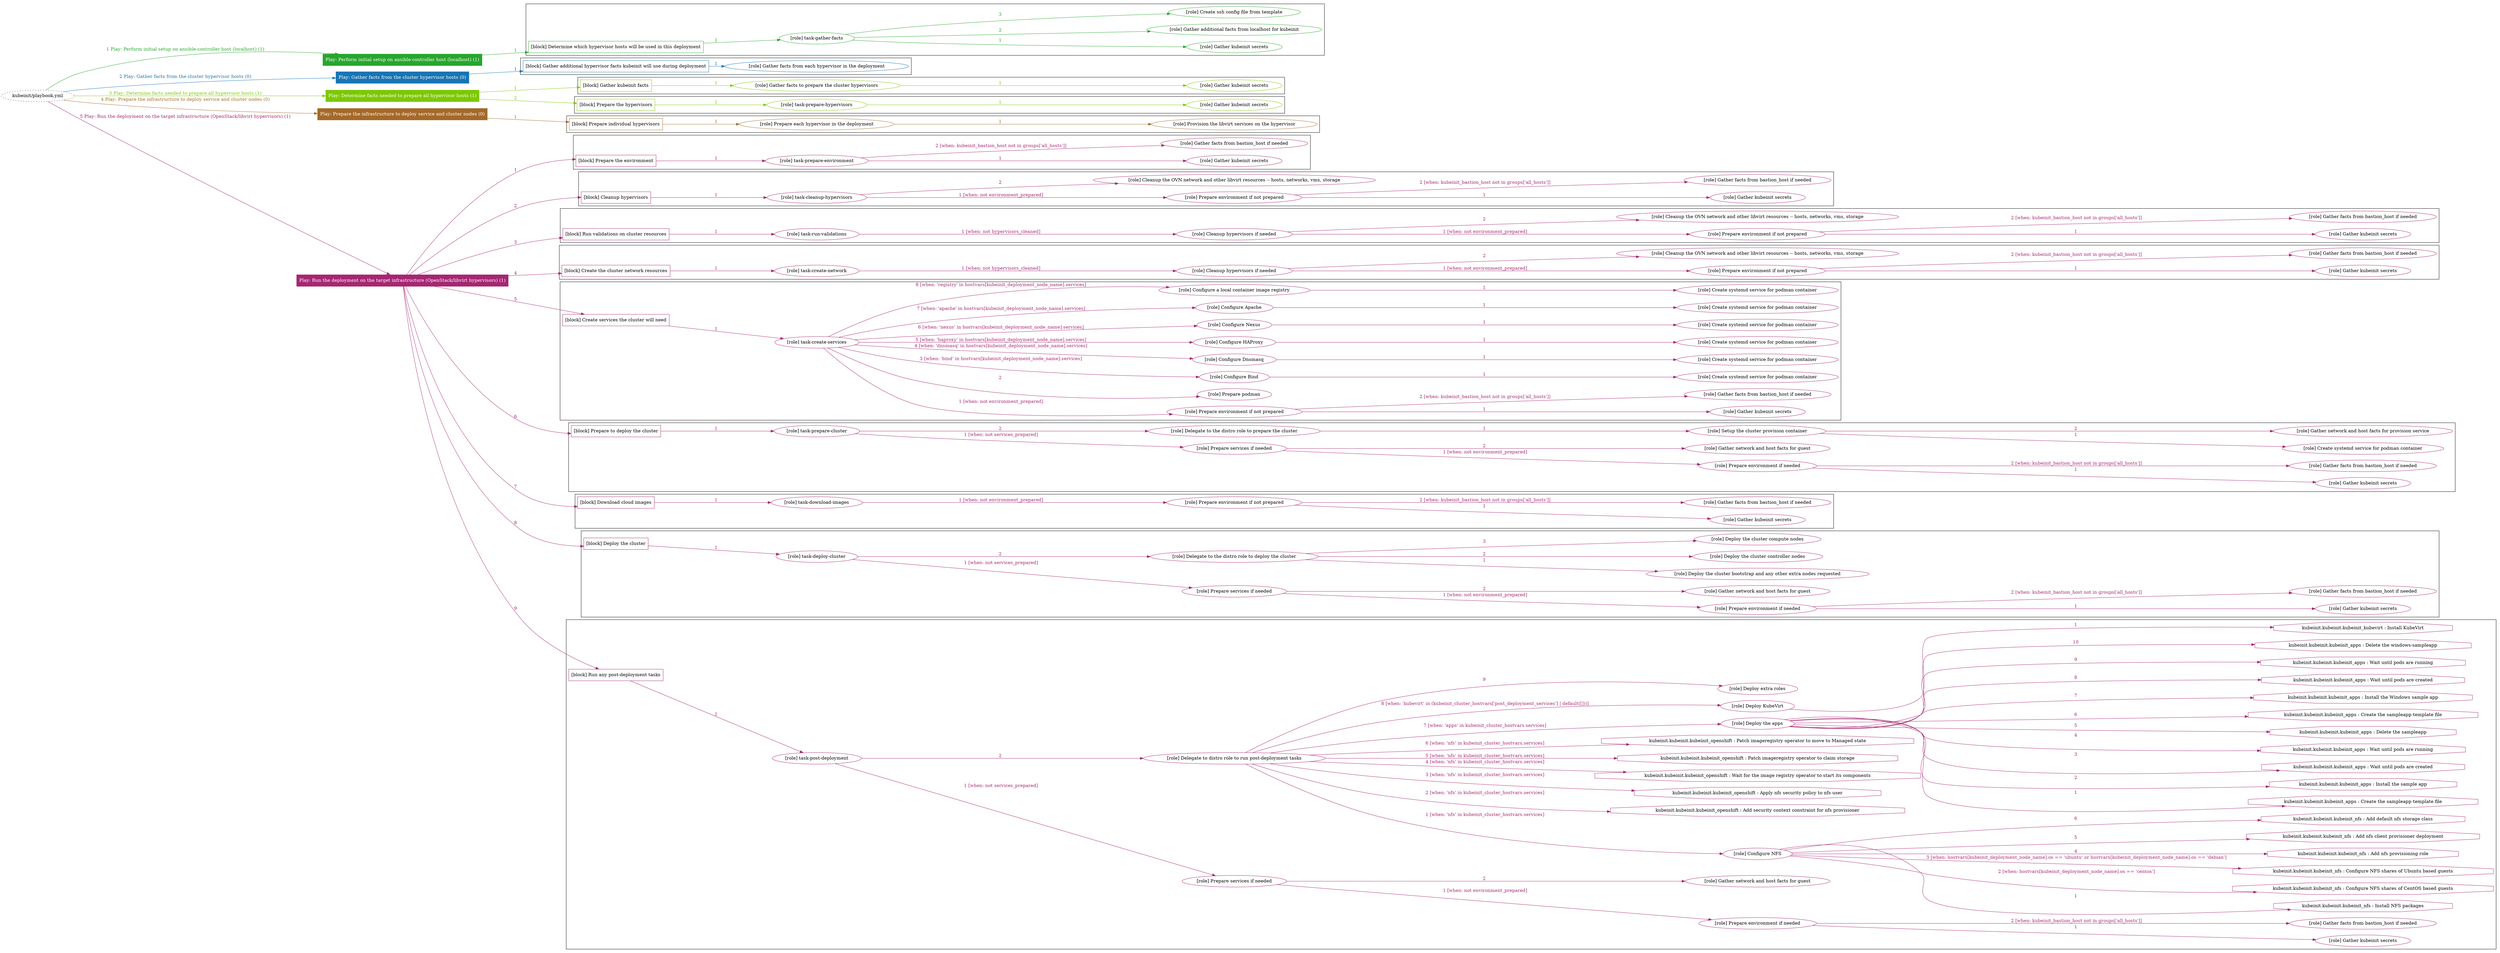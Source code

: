 digraph {
	graph [concentrate=true ordering=in rankdir=LR ratio=fill]
	edge [esep=5 sep=10]
	"kubeinit/playbook.yml" [URL="/home/runner/work/kubeinit/kubeinit/kubeinit/playbook.yml" id=playbook_1291345a style=dotted]
	"kubeinit/playbook.yml" -> play_813bf0bb [label="1 Play: Perform initial setup on ansible-controller host (localhost) (1)" color="#26a62c" fontcolor="#26a62c" id=edge_play_813bf0bb labeltooltip="1 Play: Perform initial setup on ansible-controller host (localhost) (1)" tooltip="1 Play: Perform initial setup on ansible-controller host (localhost) (1)"]
	subgraph "Play: Perform initial setup on ansible-controller host (localhost) (1)" {
		play_813bf0bb [label="Play: Perform initial setup on ansible-controller host (localhost) (1)" URL="/home/runner/work/kubeinit/kubeinit/kubeinit/playbook.yml" color="#26a62c" fontcolor="#ffffff" id=play_813bf0bb shape=box style=filled tooltip=localhost]
		play_813bf0bb -> block_eb4acd4a [label=1 color="#26a62c" fontcolor="#26a62c" id=edge_block_eb4acd4a labeltooltip=1 tooltip=1]
		subgraph cluster_block_eb4acd4a {
			block_eb4acd4a [label="[block] Determine which hypervisor hosts will be used in this deployment" URL="/home/runner/work/kubeinit/kubeinit/kubeinit/playbook.yml" color="#26a62c" id=block_eb4acd4a labeltooltip="Determine which hypervisor hosts will be used in this deployment" shape=box tooltip="Determine which hypervisor hosts will be used in this deployment"]
			block_eb4acd4a -> role_5ac463fa [label="1 " color="#26a62c" fontcolor="#26a62c" id=edge_role_5ac463fa labeltooltip="1 " tooltip="1 "]
			subgraph "task-gather-facts" {
				role_5ac463fa [label="[role] task-gather-facts" URL="/home/runner/work/kubeinit/kubeinit/kubeinit/playbook.yml" color="#26a62c" id=role_5ac463fa tooltip="task-gather-facts"]
				role_5ac463fa -> role_f1decf0e [label="1 " color="#26a62c" fontcolor="#26a62c" id=edge_role_f1decf0e labeltooltip="1 " tooltip="1 "]
				subgraph "Gather kubeinit secrets" {
					role_f1decf0e [label="[role] Gather kubeinit secrets" URL="/home/runner/.ansible/collections/ansible_collections/kubeinit/kubeinit/roles/kubeinit_prepare/tasks/build_hypervisors_group.yml" color="#26a62c" id=role_f1decf0e tooltip="Gather kubeinit secrets"]
				}
				role_5ac463fa -> role_259f3c40 [label="2 " color="#26a62c" fontcolor="#26a62c" id=edge_role_259f3c40 labeltooltip="2 " tooltip="2 "]
				subgraph "Gather additional facts from localhost for kubeinit" {
					role_259f3c40 [label="[role] Gather additional facts from localhost for kubeinit" URL="/home/runner/.ansible/collections/ansible_collections/kubeinit/kubeinit/roles/kubeinit_prepare/tasks/build_hypervisors_group.yml" color="#26a62c" id=role_259f3c40 tooltip="Gather additional facts from localhost for kubeinit"]
				}
				role_5ac463fa -> role_5860033c [label="3 " color="#26a62c" fontcolor="#26a62c" id=edge_role_5860033c labeltooltip="3 " tooltip="3 "]
				subgraph "Create ssh config file from template" {
					role_5860033c [label="[role] Create ssh config file from template" URL="/home/runner/.ansible/collections/ansible_collections/kubeinit/kubeinit/roles/kubeinit_prepare/tasks/build_hypervisors_group.yml" color="#26a62c" id=role_5860033c tooltip="Create ssh config file from template"]
				}
			}
		}
	}
	"kubeinit/playbook.yml" -> play_e49dba31 [label="2 Play: Gather facts from the cluster hypervisor hosts (0)" color="#1874b4" fontcolor="#1874b4" id=edge_play_e49dba31 labeltooltip="2 Play: Gather facts from the cluster hypervisor hosts (0)" tooltip="2 Play: Gather facts from the cluster hypervisor hosts (0)"]
	subgraph "Play: Gather facts from the cluster hypervisor hosts (0)" {
		play_e49dba31 [label="Play: Gather facts from the cluster hypervisor hosts (0)" URL="/home/runner/work/kubeinit/kubeinit/kubeinit/playbook.yml" color="#1874b4" fontcolor="#ffffff" id=play_e49dba31 shape=box style=filled tooltip="Play: Gather facts from the cluster hypervisor hosts (0)"]
		play_e49dba31 -> block_5671ecb1 [label=1 color="#1874b4" fontcolor="#1874b4" id=edge_block_5671ecb1 labeltooltip=1 tooltip=1]
		subgraph cluster_block_5671ecb1 {
			block_5671ecb1 [label="[block] Gather additional hypervisor facts kubeinit will use during deployment" URL="/home/runner/work/kubeinit/kubeinit/kubeinit/playbook.yml" color="#1874b4" id=block_5671ecb1 labeltooltip="Gather additional hypervisor facts kubeinit will use during deployment" shape=box tooltip="Gather additional hypervisor facts kubeinit will use during deployment"]
			block_5671ecb1 -> role_093ad84d [label="1 " color="#1874b4" fontcolor="#1874b4" id=edge_role_093ad84d labeltooltip="1 " tooltip="1 "]
			subgraph "Gather facts from each hypervisor in the deployment" {
				role_093ad84d [label="[role] Gather facts from each hypervisor in the deployment" URL="/home/runner/work/kubeinit/kubeinit/kubeinit/playbook.yml" color="#1874b4" id=role_093ad84d tooltip="Gather facts from each hypervisor in the deployment"]
			}
		}
	}
	"kubeinit/playbook.yml" -> play_f0abe3c3 [label="3 Play: Determine facts needed to prepare all hypervisor hosts (1)" color="#7cc804" fontcolor="#7cc804" id=edge_play_f0abe3c3 labeltooltip="3 Play: Determine facts needed to prepare all hypervisor hosts (1)" tooltip="3 Play: Determine facts needed to prepare all hypervisor hosts (1)"]
	subgraph "Play: Determine facts needed to prepare all hypervisor hosts (1)" {
		play_f0abe3c3 [label="Play: Determine facts needed to prepare all hypervisor hosts (1)" URL="/home/runner/work/kubeinit/kubeinit/kubeinit/playbook.yml" color="#7cc804" fontcolor="#ffffff" id=play_f0abe3c3 shape=box style=filled tooltip=localhost]
		play_f0abe3c3 -> block_8aede2c2 [label=1 color="#7cc804" fontcolor="#7cc804" id=edge_block_8aede2c2 labeltooltip=1 tooltip=1]
		subgraph cluster_block_8aede2c2 {
			block_8aede2c2 [label="[block] Gather kubeinit facts" URL="/home/runner/work/kubeinit/kubeinit/kubeinit/playbook.yml" color="#7cc804" id=block_8aede2c2 labeltooltip="Gather kubeinit facts" shape=box tooltip="Gather kubeinit facts"]
			block_8aede2c2 -> role_f5b664e6 [label="1 " color="#7cc804" fontcolor="#7cc804" id=edge_role_f5b664e6 labeltooltip="1 " tooltip="1 "]
			subgraph "Gather facts to prepare the cluster hypervisors" {
				role_f5b664e6 [label="[role] Gather facts to prepare the cluster hypervisors" URL="/home/runner/work/kubeinit/kubeinit/kubeinit/playbook.yml" color="#7cc804" id=role_f5b664e6 tooltip="Gather facts to prepare the cluster hypervisors"]
				role_f5b664e6 -> role_b514eabe [label="1 " color="#7cc804" fontcolor="#7cc804" id=edge_role_b514eabe labeltooltip="1 " tooltip="1 "]
				subgraph "Gather kubeinit secrets" {
					role_b514eabe [label="[role] Gather kubeinit secrets" URL="/home/runner/.ansible/collections/ansible_collections/kubeinit/kubeinit/roles/kubeinit_prepare/tasks/gather_kubeinit_facts.yml" color="#7cc804" id=role_b514eabe tooltip="Gather kubeinit secrets"]
				}
			}
		}
		play_f0abe3c3 -> block_b1f2e225 [label=2 color="#7cc804" fontcolor="#7cc804" id=edge_block_b1f2e225 labeltooltip=2 tooltip=2]
		subgraph cluster_block_b1f2e225 {
			block_b1f2e225 [label="[block] Prepare the hypervisors" URL="/home/runner/work/kubeinit/kubeinit/kubeinit/playbook.yml" color="#7cc804" id=block_b1f2e225 labeltooltip="Prepare the hypervisors" shape=box tooltip="Prepare the hypervisors"]
			block_b1f2e225 -> role_d3516f4f [label="1 " color="#7cc804" fontcolor="#7cc804" id=edge_role_d3516f4f labeltooltip="1 " tooltip="1 "]
			subgraph "task-prepare-hypervisors" {
				role_d3516f4f [label="[role] task-prepare-hypervisors" URL="/home/runner/work/kubeinit/kubeinit/kubeinit/playbook.yml" color="#7cc804" id=role_d3516f4f tooltip="task-prepare-hypervisors"]
				role_d3516f4f -> role_87cd3900 [label="1 " color="#7cc804" fontcolor="#7cc804" id=edge_role_87cd3900 labeltooltip="1 " tooltip="1 "]
				subgraph "Gather kubeinit secrets" {
					role_87cd3900 [label="[role] Gather kubeinit secrets" URL="/home/runner/.ansible/collections/ansible_collections/kubeinit/kubeinit/roles/kubeinit_prepare/tasks/gather_kubeinit_facts.yml" color="#7cc804" id=role_87cd3900 tooltip="Gather kubeinit secrets"]
				}
			}
		}
	}
	"kubeinit/playbook.yml" -> play_b658631a [label="4 Play: Prepare the infrastructure to deploy service and cluster nodes (0)" color="#a46928" fontcolor="#a46928" id=edge_play_b658631a labeltooltip="4 Play: Prepare the infrastructure to deploy service and cluster nodes (0)" tooltip="4 Play: Prepare the infrastructure to deploy service and cluster nodes (0)"]
	subgraph "Play: Prepare the infrastructure to deploy service and cluster nodes (0)" {
		play_b658631a [label="Play: Prepare the infrastructure to deploy service and cluster nodes (0)" URL="/home/runner/work/kubeinit/kubeinit/kubeinit/playbook.yml" color="#a46928" fontcolor="#ffffff" id=play_b658631a shape=box style=filled tooltip="Play: Prepare the infrastructure to deploy service and cluster nodes (0)"]
		play_b658631a -> block_906a6c39 [label=1 color="#a46928" fontcolor="#a46928" id=edge_block_906a6c39 labeltooltip=1 tooltip=1]
		subgraph cluster_block_906a6c39 {
			block_906a6c39 [label="[block] Prepare individual hypervisors" URL="/home/runner/work/kubeinit/kubeinit/kubeinit/playbook.yml" color="#a46928" id=block_906a6c39 labeltooltip="Prepare individual hypervisors" shape=box tooltip="Prepare individual hypervisors"]
			block_906a6c39 -> role_cdaf3210 [label="1 " color="#a46928" fontcolor="#a46928" id=edge_role_cdaf3210 labeltooltip="1 " tooltip="1 "]
			subgraph "Prepare each hypervisor in the deployment" {
				role_cdaf3210 [label="[role] Prepare each hypervisor in the deployment" URL="/home/runner/work/kubeinit/kubeinit/kubeinit/playbook.yml" color="#a46928" id=role_cdaf3210 tooltip="Prepare each hypervisor in the deployment"]
				role_cdaf3210 -> role_d5a9f5ac [label="1 " color="#a46928" fontcolor="#a46928" id=edge_role_d5a9f5ac labeltooltip="1 " tooltip="1 "]
				subgraph "Provision the libvirt services on the hypervisor" {
					role_d5a9f5ac [label="[role] Provision the libvirt services on the hypervisor" URL="/home/runner/.ansible/collections/ansible_collections/kubeinit/kubeinit/roles/kubeinit_prepare/tasks/prepare_hypervisor.yml" color="#a46928" id=role_d5a9f5ac tooltip="Provision the libvirt services on the hypervisor"]
				}
			}
		}
	}
	"kubeinit/playbook.yml" -> play_84869c79 [label="5 Play: Run the deployment on the target infrastructure (OpenStack/libvirt hypervisors) (1)" color="#a62673" fontcolor="#a62673" id=edge_play_84869c79 labeltooltip="5 Play: Run the deployment on the target infrastructure (OpenStack/libvirt hypervisors) (1)" tooltip="5 Play: Run the deployment on the target infrastructure (OpenStack/libvirt hypervisors) (1)"]
	subgraph "Play: Run the deployment on the target infrastructure (OpenStack/libvirt hypervisors) (1)" {
		play_84869c79 [label="Play: Run the deployment on the target infrastructure (OpenStack/libvirt hypervisors) (1)" URL="/home/runner/work/kubeinit/kubeinit/kubeinit/playbook.yml" color="#a62673" fontcolor="#ffffff" id=play_84869c79 shape=box style=filled tooltip=localhost]
		play_84869c79 -> block_82fe1d75 [label=1 color="#a62673" fontcolor="#a62673" id=edge_block_82fe1d75 labeltooltip=1 tooltip=1]
		subgraph cluster_block_82fe1d75 {
			block_82fe1d75 [label="[block] Prepare the environment" URL="/home/runner/work/kubeinit/kubeinit/kubeinit/playbook.yml" color="#a62673" id=block_82fe1d75 labeltooltip="Prepare the environment" shape=box tooltip="Prepare the environment"]
			block_82fe1d75 -> role_46cba414 [label="1 " color="#a62673" fontcolor="#a62673" id=edge_role_46cba414 labeltooltip="1 " tooltip="1 "]
			subgraph "task-prepare-environment" {
				role_46cba414 [label="[role] task-prepare-environment" URL="/home/runner/work/kubeinit/kubeinit/kubeinit/playbook.yml" color="#a62673" id=role_46cba414 tooltip="task-prepare-environment"]
				role_46cba414 -> role_efdac33f [label="1 " color="#a62673" fontcolor="#a62673" id=edge_role_efdac33f labeltooltip="1 " tooltip="1 "]
				subgraph "Gather kubeinit secrets" {
					role_efdac33f [label="[role] Gather kubeinit secrets" URL="/home/runner/.ansible/collections/ansible_collections/kubeinit/kubeinit/roles/kubeinit_prepare/tasks/gather_kubeinit_facts.yml" color="#a62673" id=role_efdac33f tooltip="Gather kubeinit secrets"]
				}
				role_46cba414 -> role_616defd7 [label="2 [when: kubeinit_bastion_host not in groups['all_hosts']]" color="#a62673" fontcolor="#a62673" id=edge_role_616defd7 labeltooltip="2 [when: kubeinit_bastion_host not in groups['all_hosts']]" tooltip="2 [when: kubeinit_bastion_host not in groups['all_hosts']]"]
				subgraph "Gather facts from bastion_host if needed" {
					role_616defd7 [label="[role] Gather facts from bastion_host if needed" URL="/home/runner/.ansible/collections/ansible_collections/kubeinit/kubeinit/roles/kubeinit_prepare/tasks/main.yml" color="#a62673" id=role_616defd7 tooltip="Gather facts from bastion_host if needed"]
				}
			}
		}
		play_84869c79 -> block_95721f29 [label=2 color="#a62673" fontcolor="#a62673" id=edge_block_95721f29 labeltooltip=2 tooltip=2]
		subgraph cluster_block_95721f29 {
			block_95721f29 [label="[block] Cleanup hypervisors" URL="/home/runner/work/kubeinit/kubeinit/kubeinit/playbook.yml" color="#a62673" id=block_95721f29 labeltooltip="Cleanup hypervisors" shape=box tooltip="Cleanup hypervisors"]
			block_95721f29 -> role_eabe25a9 [label="1 " color="#a62673" fontcolor="#a62673" id=edge_role_eabe25a9 labeltooltip="1 " tooltip="1 "]
			subgraph "task-cleanup-hypervisors" {
				role_eabe25a9 [label="[role] task-cleanup-hypervisors" URL="/home/runner/work/kubeinit/kubeinit/kubeinit/playbook.yml" color="#a62673" id=role_eabe25a9 tooltip="task-cleanup-hypervisors"]
				role_eabe25a9 -> role_fd3290bb [label="1 [when: not environment_prepared]" color="#a62673" fontcolor="#a62673" id=edge_role_fd3290bb labeltooltip="1 [when: not environment_prepared]" tooltip="1 [when: not environment_prepared]"]
				subgraph "Prepare environment if not prepared" {
					role_fd3290bb [label="[role] Prepare environment if not prepared" URL="/home/runner/.ansible/collections/ansible_collections/kubeinit/kubeinit/roles/kubeinit_libvirt/tasks/cleanup_hypervisors.yml" color="#a62673" id=role_fd3290bb tooltip="Prepare environment if not prepared"]
					role_fd3290bb -> role_917dba84 [label="1 " color="#a62673" fontcolor="#a62673" id=edge_role_917dba84 labeltooltip="1 " tooltip="1 "]
					subgraph "Gather kubeinit secrets" {
						role_917dba84 [label="[role] Gather kubeinit secrets" URL="/home/runner/.ansible/collections/ansible_collections/kubeinit/kubeinit/roles/kubeinit_prepare/tasks/gather_kubeinit_facts.yml" color="#a62673" id=role_917dba84 tooltip="Gather kubeinit secrets"]
					}
					role_fd3290bb -> role_c3d4207e [label="2 [when: kubeinit_bastion_host not in groups['all_hosts']]" color="#a62673" fontcolor="#a62673" id=edge_role_c3d4207e labeltooltip="2 [when: kubeinit_bastion_host not in groups['all_hosts']]" tooltip="2 [when: kubeinit_bastion_host not in groups['all_hosts']]"]
					subgraph "Gather facts from bastion_host if needed" {
						role_c3d4207e [label="[role] Gather facts from bastion_host if needed" URL="/home/runner/.ansible/collections/ansible_collections/kubeinit/kubeinit/roles/kubeinit_prepare/tasks/main.yml" color="#a62673" id=role_c3d4207e tooltip="Gather facts from bastion_host if needed"]
					}
				}
				role_eabe25a9 -> role_1f31e793 [label="2 " color="#a62673" fontcolor="#a62673" id=edge_role_1f31e793 labeltooltip="2 " tooltip="2 "]
				subgraph "Cleanup the OVN network and other libvirt resources -- hosts, networks, vms, storage" {
					role_1f31e793 [label="[role] Cleanup the OVN network and other libvirt resources -- hosts, networks, vms, storage" URL="/home/runner/.ansible/collections/ansible_collections/kubeinit/kubeinit/roles/kubeinit_libvirt/tasks/cleanup_hypervisors.yml" color="#a62673" id=role_1f31e793 tooltip="Cleanup the OVN network and other libvirt resources -- hosts, networks, vms, storage"]
				}
			}
		}
		play_84869c79 -> block_e3c61bb6 [label=3 color="#a62673" fontcolor="#a62673" id=edge_block_e3c61bb6 labeltooltip=3 tooltip=3]
		subgraph cluster_block_e3c61bb6 {
			block_e3c61bb6 [label="[block] Run validations on cluster resources" URL="/home/runner/work/kubeinit/kubeinit/kubeinit/playbook.yml" color="#a62673" id=block_e3c61bb6 labeltooltip="Run validations on cluster resources" shape=box tooltip="Run validations on cluster resources"]
			block_e3c61bb6 -> role_20ca92fd [label="1 " color="#a62673" fontcolor="#a62673" id=edge_role_20ca92fd labeltooltip="1 " tooltip="1 "]
			subgraph "task-run-validations" {
				role_20ca92fd [label="[role] task-run-validations" URL="/home/runner/work/kubeinit/kubeinit/kubeinit/playbook.yml" color="#a62673" id=role_20ca92fd tooltip="task-run-validations"]
				role_20ca92fd -> role_0cf829ca [label="1 [when: not hypervisors_cleaned]" color="#a62673" fontcolor="#a62673" id=edge_role_0cf829ca labeltooltip="1 [when: not hypervisors_cleaned]" tooltip="1 [when: not hypervisors_cleaned]"]
				subgraph "Cleanup hypervisors if needed" {
					role_0cf829ca [label="[role] Cleanup hypervisors if needed" URL="/home/runner/.ansible/collections/ansible_collections/kubeinit/kubeinit/roles/kubeinit_validations/tasks/main.yml" color="#a62673" id=role_0cf829ca tooltip="Cleanup hypervisors if needed"]
					role_0cf829ca -> role_24646f30 [label="1 [when: not environment_prepared]" color="#a62673" fontcolor="#a62673" id=edge_role_24646f30 labeltooltip="1 [when: not environment_prepared]" tooltip="1 [when: not environment_prepared]"]
					subgraph "Prepare environment if not prepared" {
						role_24646f30 [label="[role] Prepare environment if not prepared" URL="/home/runner/.ansible/collections/ansible_collections/kubeinit/kubeinit/roles/kubeinit_libvirt/tasks/cleanup_hypervisors.yml" color="#a62673" id=role_24646f30 tooltip="Prepare environment if not prepared"]
						role_24646f30 -> role_cbb64e39 [label="1 " color="#a62673" fontcolor="#a62673" id=edge_role_cbb64e39 labeltooltip="1 " tooltip="1 "]
						subgraph "Gather kubeinit secrets" {
							role_cbb64e39 [label="[role] Gather kubeinit secrets" URL="/home/runner/.ansible/collections/ansible_collections/kubeinit/kubeinit/roles/kubeinit_prepare/tasks/gather_kubeinit_facts.yml" color="#a62673" id=role_cbb64e39 tooltip="Gather kubeinit secrets"]
						}
						role_24646f30 -> role_ee513b46 [label="2 [when: kubeinit_bastion_host not in groups['all_hosts']]" color="#a62673" fontcolor="#a62673" id=edge_role_ee513b46 labeltooltip="2 [when: kubeinit_bastion_host not in groups['all_hosts']]" tooltip="2 [when: kubeinit_bastion_host not in groups['all_hosts']]"]
						subgraph "Gather facts from bastion_host if needed" {
							role_ee513b46 [label="[role] Gather facts from bastion_host if needed" URL="/home/runner/.ansible/collections/ansible_collections/kubeinit/kubeinit/roles/kubeinit_prepare/tasks/main.yml" color="#a62673" id=role_ee513b46 tooltip="Gather facts from bastion_host if needed"]
						}
					}
					role_0cf829ca -> role_0d60b9e2 [label="2 " color="#a62673" fontcolor="#a62673" id=edge_role_0d60b9e2 labeltooltip="2 " tooltip="2 "]
					subgraph "Cleanup the OVN network and other libvirt resources -- hosts, networks, vms, storage" {
						role_0d60b9e2 [label="[role] Cleanup the OVN network and other libvirt resources -- hosts, networks, vms, storage" URL="/home/runner/.ansible/collections/ansible_collections/kubeinit/kubeinit/roles/kubeinit_libvirt/tasks/cleanup_hypervisors.yml" color="#a62673" id=role_0d60b9e2 tooltip="Cleanup the OVN network and other libvirt resources -- hosts, networks, vms, storage"]
					}
				}
			}
		}
		play_84869c79 -> block_79ffef88 [label=4 color="#a62673" fontcolor="#a62673" id=edge_block_79ffef88 labeltooltip=4 tooltip=4]
		subgraph cluster_block_79ffef88 {
			block_79ffef88 [label="[block] Create the cluster network resources" URL="/home/runner/work/kubeinit/kubeinit/kubeinit/playbook.yml" color="#a62673" id=block_79ffef88 labeltooltip="Create the cluster network resources" shape=box tooltip="Create the cluster network resources"]
			block_79ffef88 -> role_680b329c [label="1 " color="#a62673" fontcolor="#a62673" id=edge_role_680b329c labeltooltip="1 " tooltip="1 "]
			subgraph "task-create-network" {
				role_680b329c [label="[role] task-create-network" URL="/home/runner/work/kubeinit/kubeinit/kubeinit/playbook.yml" color="#a62673" id=role_680b329c tooltip="task-create-network"]
				role_680b329c -> role_5ff5b8b1 [label="1 [when: not hypervisors_cleaned]" color="#a62673" fontcolor="#a62673" id=edge_role_5ff5b8b1 labeltooltip="1 [when: not hypervisors_cleaned]" tooltip="1 [when: not hypervisors_cleaned]"]
				subgraph "Cleanup hypervisors if needed" {
					role_5ff5b8b1 [label="[role] Cleanup hypervisors if needed" URL="/home/runner/.ansible/collections/ansible_collections/kubeinit/kubeinit/roles/kubeinit_libvirt/tasks/create_network.yml" color="#a62673" id=role_5ff5b8b1 tooltip="Cleanup hypervisors if needed"]
					role_5ff5b8b1 -> role_788eaf1b [label="1 [when: not environment_prepared]" color="#a62673" fontcolor="#a62673" id=edge_role_788eaf1b labeltooltip="1 [when: not environment_prepared]" tooltip="1 [when: not environment_prepared]"]
					subgraph "Prepare environment if not prepared" {
						role_788eaf1b [label="[role] Prepare environment if not prepared" URL="/home/runner/.ansible/collections/ansible_collections/kubeinit/kubeinit/roles/kubeinit_libvirt/tasks/cleanup_hypervisors.yml" color="#a62673" id=role_788eaf1b tooltip="Prepare environment if not prepared"]
						role_788eaf1b -> role_b97832bb [label="1 " color="#a62673" fontcolor="#a62673" id=edge_role_b97832bb labeltooltip="1 " tooltip="1 "]
						subgraph "Gather kubeinit secrets" {
							role_b97832bb [label="[role] Gather kubeinit secrets" URL="/home/runner/.ansible/collections/ansible_collections/kubeinit/kubeinit/roles/kubeinit_prepare/tasks/gather_kubeinit_facts.yml" color="#a62673" id=role_b97832bb tooltip="Gather kubeinit secrets"]
						}
						role_788eaf1b -> role_c6ecf7a4 [label="2 [when: kubeinit_bastion_host not in groups['all_hosts']]" color="#a62673" fontcolor="#a62673" id=edge_role_c6ecf7a4 labeltooltip="2 [when: kubeinit_bastion_host not in groups['all_hosts']]" tooltip="2 [when: kubeinit_bastion_host not in groups['all_hosts']]"]
						subgraph "Gather facts from bastion_host if needed" {
							role_c6ecf7a4 [label="[role] Gather facts from bastion_host if needed" URL="/home/runner/.ansible/collections/ansible_collections/kubeinit/kubeinit/roles/kubeinit_prepare/tasks/main.yml" color="#a62673" id=role_c6ecf7a4 tooltip="Gather facts from bastion_host if needed"]
						}
					}
					role_5ff5b8b1 -> role_7a3fdf3a [label="2 " color="#a62673" fontcolor="#a62673" id=edge_role_7a3fdf3a labeltooltip="2 " tooltip="2 "]
					subgraph "Cleanup the OVN network and other libvirt resources -- hosts, networks, vms, storage" {
						role_7a3fdf3a [label="[role] Cleanup the OVN network and other libvirt resources -- hosts, networks, vms, storage" URL="/home/runner/.ansible/collections/ansible_collections/kubeinit/kubeinit/roles/kubeinit_libvirt/tasks/cleanup_hypervisors.yml" color="#a62673" id=role_7a3fdf3a tooltip="Cleanup the OVN network and other libvirt resources -- hosts, networks, vms, storage"]
					}
				}
			}
		}
		play_84869c79 -> block_d5bcb558 [label=5 color="#a62673" fontcolor="#a62673" id=edge_block_d5bcb558 labeltooltip=5 tooltip=5]
		subgraph cluster_block_d5bcb558 {
			block_d5bcb558 [label="[block] Create services the cluster will need" URL="/home/runner/work/kubeinit/kubeinit/kubeinit/playbook.yml" color="#a62673" id=block_d5bcb558 labeltooltip="Create services the cluster will need" shape=box tooltip="Create services the cluster will need"]
			block_d5bcb558 -> role_f3302057 [label="1 " color="#a62673" fontcolor="#a62673" id=edge_role_f3302057 labeltooltip="1 " tooltip="1 "]
			subgraph "task-create-services" {
				role_f3302057 [label="[role] task-create-services" URL="/home/runner/work/kubeinit/kubeinit/kubeinit/playbook.yml" color="#a62673" id=role_f3302057 tooltip="task-create-services"]
				role_f3302057 -> role_a4c5407e [label="1 [when: not environment_prepared]" color="#a62673" fontcolor="#a62673" id=edge_role_a4c5407e labeltooltip="1 [when: not environment_prepared]" tooltip="1 [when: not environment_prepared]"]
				subgraph "Prepare environment if not prepared" {
					role_a4c5407e [label="[role] Prepare environment if not prepared" URL="/home/runner/.ansible/collections/ansible_collections/kubeinit/kubeinit/roles/kubeinit_services/tasks/main.yml" color="#a62673" id=role_a4c5407e tooltip="Prepare environment if not prepared"]
					role_a4c5407e -> role_134ef9ee [label="1 " color="#a62673" fontcolor="#a62673" id=edge_role_134ef9ee labeltooltip="1 " tooltip="1 "]
					subgraph "Gather kubeinit secrets" {
						role_134ef9ee [label="[role] Gather kubeinit secrets" URL="/home/runner/.ansible/collections/ansible_collections/kubeinit/kubeinit/roles/kubeinit_prepare/tasks/gather_kubeinit_facts.yml" color="#a62673" id=role_134ef9ee tooltip="Gather kubeinit secrets"]
					}
					role_a4c5407e -> role_3bac45dd [label="2 [when: kubeinit_bastion_host not in groups['all_hosts']]" color="#a62673" fontcolor="#a62673" id=edge_role_3bac45dd labeltooltip="2 [when: kubeinit_bastion_host not in groups['all_hosts']]" tooltip="2 [when: kubeinit_bastion_host not in groups['all_hosts']]"]
					subgraph "Gather facts from bastion_host if needed" {
						role_3bac45dd [label="[role] Gather facts from bastion_host if needed" URL="/home/runner/.ansible/collections/ansible_collections/kubeinit/kubeinit/roles/kubeinit_prepare/tasks/main.yml" color="#a62673" id=role_3bac45dd tooltip="Gather facts from bastion_host if needed"]
					}
				}
				role_f3302057 -> role_ebf742d8 [label="2 " color="#a62673" fontcolor="#a62673" id=edge_role_ebf742d8 labeltooltip="2 " tooltip="2 "]
				subgraph "Prepare podman" {
					role_ebf742d8 [label="[role] Prepare podman" URL="/home/runner/.ansible/collections/ansible_collections/kubeinit/kubeinit/roles/kubeinit_services/tasks/00_create_service_pod.yml" color="#a62673" id=role_ebf742d8 tooltip="Prepare podman"]
				}
				role_f3302057 -> role_b78ce28d [label="3 [when: 'bind' in hostvars[kubeinit_deployment_node_name].services]" color="#a62673" fontcolor="#a62673" id=edge_role_b78ce28d labeltooltip="3 [when: 'bind' in hostvars[kubeinit_deployment_node_name].services]" tooltip="3 [when: 'bind' in hostvars[kubeinit_deployment_node_name].services]"]
				subgraph "Configure Bind" {
					role_b78ce28d [label="[role] Configure Bind" URL="/home/runner/.ansible/collections/ansible_collections/kubeinit/kubeinit/roles/kubeinit_services/tasks/start_services_containers.yml" color="#a62673" id=role_b78ce28d tooltip="Configure Bind"]
					role_b78ce28d -> role_5c038e8d [label="1 " color="#a62673" fontcolor="#a62673" id=edge_role_5c038e8d labeltooltip="1 " tooltip="1 "]
					subgraph "Create systemd service for podman container" {
						role_5c038e8d [label="[role] Create systemd service for podman container" URL="/home/runner/.ansible/collections/ansible_collections/kubeinit/kubeinit/roles/kubeinit_bind/tasks/main.yml" color="#a62673" id=role_5c038e8d tooltip="Create systemd service for podman container"]
					}
				}
				role_f3302057 -> role_383139fc [label="4 [when: 'dnsmasq' in hostvars[kubeinit_deployment_node_name].services]" color="#a62673" fontcolor="#a62673" id=edge_role_383139fc labeltooltip="4 [when: 'dnsmasq' in hostvars[kubeinit_deployment_node_name].services]" tooltip="4 [when: 'dnsmasq' in hostvars[kubeinit_deployment_node_name].services]"]
				subgraph "Configure Dnsmasq" {
					role_383139fc [label="[role] Configure Dnsmasq" URL="/home/runner/.ansible/collections/ansible_collections/kubeinit/kubeinit/roles/kubeinit_services/tasks/start_services_containers.yml" color="#a62673" id=role_383139fc tooltip="Configure Dnsmasq"]
					role_383139fc -> role_9da43f38 [label="1 " color="#a62673" fontcolor="#a62673" id=edge_role_9da43f38 labeltooltip="1 " tooltip="1 "]
					subgraph "Create systemd service for podman container" {
						role_9da43f38 [label="[role] Create systemd service for podman container" URL="/home/runner/.ansible/collections/ansible_collections/kubeinit/kubeinit/roles/kubeinit_dnsmasq/tasks/main.yml" color="#a62673" id=role_9da43f38 tooltip="Create systemd service for podman container"]
					}
				}
				role_f3302057 -> role_716af677 [label="5 [when: 'haproxy' in hostvars[kubeinit_deployment_node_name].services]" color="#a62673" fontcolor="#a62673" id=edge_role_716af677 labeltooltip="5 [when: 'haproxy' in hostvars[kubeinit_deployment_node_name].services]" tooltip="5 [when: 'haproxy' in hostvars[kubeinit_deployment_node_name].services]"]
				subgraph "Configure HAProxy" {
					role_716af677 [label="[role] Configure HAProxy" URL="/home/runner/.ansible/collections/ansible_collections/kubeinit/kubeinit/roles/kubeinit_services/tasks/start_services_containers.yml" color="#a62673" id=role_716af677 tooltip="Configure HAProxy"]
					role_716af677 -> role_b8fc9812 [label="1 " color="#a62673" fontcolor="#a62673" id=edge_role_b8fc9812 labeltooltip="1 " tooltip="1 "]
					subgraph "Create systemd service for podman container" {
						role_b8fc9812 [label="[role] Create systemd service for podman container" URL="/home/runner/.ansible/collections/ansible_collections/kubeinit/kubeinit/roles/kubeinit_haproxy/tasks/main.yml" color="#a62673" id=role_b8fc9812 tooltip="Create systemd service for podman container"]
					}
				}
				role_f3302057 -> role_4e50c3d1 [label="6 [when: 'nexus' in hostvars[kubeinit_deployment_node_name].services]" color="#a62673" fontcolor="#a62673" id=edge_role_4e50c3d1 labeltooltip="6 [when: 'nexus' in hostvars[kubeinit_deployment_node_name].services]" tooltip="6 [when: 'nexus' in hostvars[kubeinit_deployment_node_name].services]"]
				subgraph "Configure Nexus" {
					role_4e50c3d1 [label="[role] Configure Nexus" URL="/home/runner/.ansible/collections/ansible_collections/kubeinit/kubeinit/roles/kubeinit_services/tasks/start_services_containers.yml" color="#a62673" id=role_4e50c3d1 tooltip="Configure Nexus"]
					role_4e50c3d1 -> role_0881530a [label="1 " color="#a62673" fontcolor="#a62673" id=edge_role_0881530a labeltooltip="1 " tooltip="1 "]
					subgraph "Create systemd service for podman container" {
						role_0881530a [label="[role] Create systemd service for podman container" URL="/home/runner/.ansible/collections/ansible_collections/kubeinit/kubeinit/roles/kubeinit_nexus/tasks/main.yml" color="#a62673" id=role_0881530a tooltip="Create systemd service for podman container"]
					}
				}
				role_f3302057 -> role_7530313f [label="7 [when: 'apache' in hostvars[kubeinit_deployment_node_name].services]" color="#a62673" fontcolor="#a62673" id=edge_role_7530313f labeltooltip="7 [when: 'apache' in hostvars[kubeinit_deployment_node_name].services]" tooltip="7 [when: 'apache' in hostvars[kubeinit_deployment_node_name].services]"]
				subgraph "Configure Apache" {
					role_7530313f [label="[role] Configure Apache" URL="/home/runner/.ansible/collections/ansible_collections/kubeinit/kubeinit/roles/kubeinit_services/tasks/start_services_containers.yml" color="#a62673" id=role_7530313f tooltip="Configure Apache"]
					role_7530313f -> role_6abb856d [label="1 " color="#a62673" fontcolor="#a62673" id=edge_role_6abb856d labeltooltip="1 " tooltip="1 "]
					subgraph "Create systemd service for podman container" {
						role_6abb856d [label="[role] Create systemd service for podman container" URL="/home/runner/.ansible/collections/ansible_collections/kubeinit/kubeinit/roles/kubeinit_apache/tasks/main.yml" color="#a62673" id=role_6abb856d tooltip="Create systemd service for podman container"]
					}
				}
				role_f3302057 -> role_38232206 [label="8 [when: 'registry' in hostvars[kubeinit_deployment_node_name].services]" color="#a62673" fontcolor="#a62673" id=edge_role_38232206 labeltooltip="8 [when: 'registry' in hostvars[kubeinit_deployment_node_name].services]" tooltip="8 [when: 'registry' in hostvars[kubeinit_deployment_node_name].services]"]
				subgraph "Configure a local container image registry" {
					role_38232206 [label="[role] Configure a local container image registry" URL="/home/runner/.ansible/collections/ansible_collections/kubeinit/kubeinit/roles/kubeinit_services/tasks/start_services_containers.yml" color="#a62673" id=role_38232206 tooltip="Configure a local container image registry"]
					role_38232206 -> role_14e4f9f9 [label="1 " color="#a62673" fontcolor="#a62673" id=edge_role_14e4f9f9 labeltooltip="1 " tooltip="1 "]
					subgraph "Create systemd service for podman container" {
						role_14e4f9f9 [label="[role] Create systemd service for podman container" URL="/home/runner/.ansible/collections/ansible_collections/kubeinit/kubeinit/roles/kubeinit_registry/tasks/main.yml" color="#a62673" id=role_14e4f9f9 tooltip="Create systemd service for podman container"]
					}
				}
			}
		}
		play_84869c79 -> block_c4efcd44 [label=6 color="#a62673" fontcolor="#a62673" id=edge_block_c4efcd44 labeltooltip=6 tooltip=6]
		subgraph cluster_block_c4efcd44 {
			block_c4efcd44 [label="[block] Prepare to deploy the cluster" URL="/home/runner/work/kubeinit/kubeinit/kubeinit/playbook.yml" color="#a62673" id=block_c4efcd44 labeltooltip="Prepare to deploy the cluster" shape=box tooltip="Prepare to deploy the cluster"]
			block_c4efcd44 -> role_7fd85b9f [label="1 " color="#a62673" fontcolor="#a62673" id=edge_role_7fd85b9f labeltooltip="1 " tooltip="1 "]
			subgraph "task-prepare-cluster" {
				role_7fd85b9f [label="[role] task-prepare-cluster" URL="/home/runner/work/kubeinit/kubeinit/kubeinit/playbook.yml" color="#a62673" id=role_7fd85b9f tooltip="task-prepare-cluster"]
				role_7fd85b9f -> role_7a0dd179 [label="1 [when: not services_prepared]" color="#a62673" fontcolor="#a62673" id=edge_role_7a0dd179 labeltooltip="1 [when: not services_prepared]" tooltip="1 [when: not services_prepared]"]
				subgraph "Prepare services if needed" {
					role_7a0dd179 [label="[role] Prepare services if needed" URL="/home/runner/.ansible/collections/ansible_collections/kubeinit/kubeinit/roles/kubeinit_prepare/tasks/prepare_cluster.yml" color="#a62673" id=role_7a0dd179 tooltip="Prepare services if needed"]
					role_7a0dd179 -> role_d98e73a4 [label="1 [when: not environment_prepared]" color="#a62673" fontcolor="#a62673" id=edge_role_d98e73a4 labeltooltip="1 [when: not environment_prepared]" tooltip="1 [when: not environment_prepared]"]
					subgraph "Prepare environment if needed" {
						role_d98e73a4 [label="[role] Prepare environment if needed" URL="/home/runner/.ansible/collections/ansible_collections/kubeinit/kubeinit/roles/kubeinit_services/tasks/prepare_services.yml" color="#a62673" id=role_d98e73a4 tooltip="Prepare environment if needed"]
						role_d98e73a4 -> role_ef4c2553 [label="1 " color="#a62673" fontcolor="#a62673" id=edge_role_ef4c2553 labeltooltip="1 " tooltip="1 "]
						subgraph "Gather kubeinit secrets" {
							role_ef4c2553 [label="[role] Gather kubeinit secrets" URL="/home/runner/.ansible/collections/ansible_collections/kubeinit/kubeinit/roles/kubeinit_prepare/tasks/gather_kubeinit_facts.yml" color="#a62673" id=role_ef4c2553 tooltip="Gather kubeinit secrets"]
						}
						role_d98e73a4 -> role_b31b898c [label="2 [when: kubeinit_bastion_host not in groups['all_hosts']]" color="#a62673" fontcolor="#a62673" id=edge_role_b31b898c labeltooltip="2 [when: kubeinit_bastion_host not in groups['all_hosts']]" tooltip="2 [when: kubeinit_bastion_host not in groups['all_hosts']]"]
						subgraph "Gather facts from bastion_host if needed" {
							role_b31b898c [label="[role] Gather facts from bastion_host if needed" URL="/home/runner/.ansible/collections/ansible_collections/kubeinit/kubeinit/roles/kubeinit_prepare/tasks/main.yml" color="#a62673" id=role_b31b898c tooltip="Gather facts from bastion_host if needed"]
						}
					}
					role_7a0dd179 -> role_3abb2755 [label="2 " color="#a62673" fontcolor="#a62673" id=edge_role_3abb2755 labeltooltip="2 " tooltip="2 "]
					subgraph "Gather network and host facts for guest" {
						role_3abb2755 [label="[role] Gather network and host facts for guest" URL="/home/runner/.ansible/collections/ansible_collections/kubeinit/kubeinit/roles/kubeinit_services/tasks/prepare_services.yml" color="#a62673" id=role_3abb2755 tooltip="Gather network and host facts for guest"]
					}
				}
				role_7fd85b9f -> role_37e6b13d [label="2 " color="#a62673" fontcolor="#a62673" id=edge_role_37e6b13d labeltooltip="2 " tooltip="2 "]
				subgraph "Delegate to the distro role to prepare the cluster" {
					role_37e6b13d [label="[role] Delegate to the distro role to prepare the cluster" URL="/home/runner/.ansible/collections/ansible_collections/kubeinit/kubeinit/roles/kubeinit_prepare/tasks/prepare_cluster.yml" color="#a62673" id=role_37e6b13d tooltip="Delegate to the distro role to prepare the cluster"]
					role_37e6b13d -> role_fd4968bf [label="1 " color="#a62673" fontcolor="#a62673" id=edge_role_fd4968bf labeltooltip="1 " tooltip="1 "]
					subgraph "Setup the cluster provision container" {
						role_fd4968bf [label="[role] Setup the cluster provision container" URL="/home/runner/.ansible/collections/ansible_collections/kubeinit/kubeinit/roles/kubeinit_openshift/tasks/prepare_cluster.yml" color="#a62673" id=role_fd4968bf tooltip="Setup the cluster provision container"]
						role_fd4968bf -> role_42075beb [label="1 " color="#a62673" fontcolor="#a62673" id=edge_role_42075beb labeltooltip="1 " tooltip="1 "]
						subgraph "Create systemd service for podman container" {
							role_42075beb [label="[role] Create systemd service for podman container" URL="/home/runner/.ansible/collections/ansible_collections/kubeinit/kubeinit/roles/kubeinit_services/tasks/create_provision_container.yml" color="#a62673" id=role_42075beb tooltip="Create systemd service for podman container"]
						}
						role_fd4968bf -> role_79b7d8b5 [label="2 " color="#a62673" fontcolor="#a62673" id=edge_role_79b7d8b5 labeltooltip="2 " tooltip="2 "]
						subgraph "Gather network and host facts for provision service" {
							role_79b7d8b5 [label="[role] Gather network and host facts for provision service" URL="/home/runner/.ansible/collections/ansible_collections/kubeinit/kubeinit/roles/kubeinit_services/tasks/create_provision_container.yml" color="#a62673" id=role_79b7d8b5 tooltip="Gather network and host facts for provision service"]
						}
					}
				}
			}
		}
		play_84869c79 -> block_44a73f01 [label=7 color="#a62673" fontcolor="#a62673" id=edge_block_44a73f01 labeltooltip=7 tooltip=7]
		subgraph cluster_block_44a73f01 {
			block_44a73f01 [label="[block] Download cloud images" URL="/home/runner/work/kubeinit/kubeinit/kubeinit/playbook.yml" color="#a62673" id=block_44a73f01 labeltooltip="Download cloud images" shape=box tooltip="Download cloud images"]
			block_44a73f01 -> role_eefae2b7 [label="1 " color="#a62673" fontcolor="#a62673" id=edge_role_eefae2b7 labeltooltip="1 " tooltip="1 "]
			subgraph "task-download-images" {
				role_eefae2b7 [label="[role] task-download-images" URL="/home/runner/work/kubeinit/kubeinit/kubeinit/playbook.yml" color="#a62673" id=role_eefae2b7 tooltip="task-download-images"]
				role_eefae2b7 -> role_6c6f314d [label="1 [when: not environment_prepared]" color="#a62673" fontcolor="#a62673" id=edge_role_6c6f314d labeltooltip="1 [when: not environment_prepared]" tooltip="1 [when: not environment_prepared]"]
				subgraph "Prepare environment if not prepared" {
					role_6c6f314d [label="[role] Prepare environment if not prepared" URL="/home/runner/.ansible/collections/ansible_collections/kubeinit/kubeinit/roles/kubeinit_libvirt/tasks/download_cloud_images.yml" color="#a62673" id=role_6c6f314d tooltip="Prepare environment if not prepared"]
					role_6c6f314d -> role_d918a898 [label="1 " color="#a62673" fontcolor="#a62673" id=edge_role_d918a898 labeltooltip="1 " tooltip="1 "]
					subgraph "Gather kubeinit secrets" {
						role_d918a898 [label="[role] Gather kubeinit secrets" URL="/home/runner/.ansible/collections/ansible_collections/kubeinit/kubeinit/roles/kubeinit_prepare/tasks/gather_kubeinit_facts.yml" color="#a62673" id=role_d918a898 tooltip="Gather kubeinit secrets"]
					}
					role_6c6f314d -> role_fde78c1a [label="2 [when: kubeinit_bastion_host not in groups['all_hosts']]" color="#a62673" fontcolor="#a62673" id=edge_role_fde78c1a labeltooltip="2 [when: kubeinit_bastion_host not in groups['all_hosts']]" tooltip="2 [when: kubeinit_bastion_host not in groups['all_hosts']]"]
					subgraph "Gather facts from bastion_host if needed" {
						role_fde78c1a [label="[role] Gather facts from bastion_host if needed" URL="/home/runner/.ansible/collections/ansible_collections/kubeinit/kubeinit/roles/kubeinit_prepare/tasks/main.yml" color="#a62673" id=role_fde78c1a tooltip="Gather facts from bastion_host if needed"]
					}
				}
			}
		}
		play_84869c79 -> block_238f38c4 [label=8 color="#a62673" fontcolor="#a62673" id=edge_block_238f38c4 labeltooltip=8 tooltip=8]
		subgraph cluster_block_238f38c4 {
			block_238f38c4 [label="[block] Deploy the cluster" URL="/home/runner/work/kubeinit/kubeinit/kubeinit/playbook.yml" color="#a62673" id=block_238f38c4 labeltooltip="Deploy the cluster" shape=box tooltip="Deploy the cluster"]
			block_238f38c4 -> role_cfe50c27 [label="1 " color="#a62673" fontcolor="#a62673" id=edge_role_cfe50c27 labeltooltip="1 " tooltip="1 "]
			subgraph "task-deploy-cluster" {
				role_cfe50c27 [label="[role] task-deploy-cluster" URL="/home/runner/work/kubeinit/kubeinit/kubeinit/playbook.yml" color="#a62673" id=role_cfe50c27 tooltip="task-deploy-cluster"]
				role_cfe50c27 -> role_d5fbd51e [label="1 [when: not services_prepared]" color="#a62673" fontcolor="#a62673" id=edge_role_d5fbd51e labeltooltip="1 [when: not services_prepared]" tooltip="1 [when: not services_prepared]"]
				subgraph "Prepare services if needed" {
					role_d5fbd51e [label="[role] Prepare services if needed" URL="/home/runner/.ansible/collections/ansible_collections/kubeinit/kubeinit/roles/kubeinit_prepare/tasks/deploy_cluster.yml" color="#a62673" id=role_d5fbd51e tooltip="Prepare services if needed"]
					role_d5fbd51e -> role_8e271137 [label="1 [when: not environment_prepared]" color="#a62673" fontcolor="#a62673" id=edge_role_8e271137 labeltooltip="1 [when: not environment_prepared]" tooltip="1 [when: not environment_prepared]"]
					subgraph "Prepare environment if needed" {
						role_8e271137 [label="[role] Prepare environment if needed" URL="/home/runner/.ansible/collections/ansible_collections/kubeinit/kubeinit/roles/kubeinit_services/tasks/prepare_services.yml" color="#a62673" id=role_8e271137 tooltip="Prepare environment if needed"]
						role_8e271137 -> role_1d781e96 [label="1 " color="#a62673" fontcolor="#a62673" id=edge_role_1d781e96 labeltooltip="1 " tooltip="1 "]
						subgraph "Gather kubeinit secrets" {
							role_1d781e96 [label="[role] Gather kubeinit secrets" URL="/home/runner/.ansible/collections/ansible_collections/kubeinit/kubeinit/roles/kubeinit_prepare/tasks/gather_kubeinit_facts.yml" color="#a62673" id=role_1d781e96 tooltip="Gather kubeinit secrets"]
						}
						role_8e271137 -> role_0abaf7c7 [label="2 [when: kubeinit_bastion_host not in groups['all_hosts']]" color="#a62673" fontcolor="#a62673" id=edge_role_0abaf7c7 labeltooltip="2 [when: kubeinit_bastion_host not in groups['all_hosts']]" tooltip="2 [when: kubeinit_bastion_host not in groups['all_hosts']]"]
						subgraph "Gather facts from bastion_host if needed" {
							role_0abaf7c7 [label="[role] Gather facts from bastion_host if needed" URL="/home/runner/.ansible/collections/ansible_collections/kubeinit/kubeinit/roles/kubeinit_prepare/tasks/main.yml" color="#a62673" id=role_0abaf7c7 tooltip="Gather facts from bastion_host if needed"]
						}
					}
					role_d5fbd51e -> role_9dd5a77e [label="2 " color="#a62673" fontcolor="#a62673" id=edge_role_9dd5a77e labeltooltip="2 " tooltip="2 "]
					subgraph "Gather network and host facts for guest" {
						role_9dd5a77e [label="[role] Gather network and host facts for guest" URL="/home/runner/.ansible/collections/ansible_collections/kubeinit/kubeinit/roles/kubeinit_services/tasks/prepare_services.yml" color="#a62673" id=role_9dd5a77e tooltip="Gather network and host facts for guest"]
					}
				}
				role_cfe50c27 -> role_fc6e82d7 [label="2 " color="#a62673" fontcolor="#a62673" id=edge_role_fc6e82d7 labeltooltip="2 " tooltip="2 "]
				subgraph "Delegate to the distro role to deploy the cluster" {
					role_fc6e82d7 [label="[role] Delegate to the distro role to deploy the cluster" URL="/home/runner/.ansible/collections/ansible_collections/kubeinit/kubeinit/roles/kubeinit_prepare/tasks/deploy_cluster.yml" color="#a62673" id=role_fc6e82d7 tooltip="Delegate to the distro role to deploy the cluster"]
					role_fc6e82d7 -> role_a9779b4a [label="1 " color="#a62673" fontcolor="#a62673" id=edge_role_a9779b4a labeltooltip="1 " tooltip="1 "]
					subgraph "Deploy the cluster bootstrap and any other extra nodes requested" {
						role_a9779b4a [label="[role] Deploy the cluster bootstrap and any other extra nodes requested" URL="/home/runner/.ansible/collections/ansible_collections/kubeinit/kubeinit/roles/kubeinit_openshift/tasks/main.yml" color="#a62673" id=role_a9779b4a tooltip="Deploy the cluster bootstrap and any other extra nodes requested"]
					}
					role_fc6e82d7 -> role_60360bf6 [label="2 " color="#a62673" fontcolor="#a62673" id=edge_role_60360bf6 labeltooltip="2 " tooltip="2 "]
					subgraph "Deploy the cluster controller nodes" {
						role_60360bf6 [label="[role] Deploy the cluster controller nodes" URL="/home/runner/.ansible/collections/ansible_collections/kubeinit/kubeinit/roles/kubeinit_openshift/tasks/main.yml" color="#a62673" id=role_60360bf6 tooltip="Deploy the cluster controller nodes"]
					}
					role_fc6e82d7 -> role_de546e11 [label="3 " color="#a62673" fontcolor="#a62673" id=edge_role_de546e11 labeltooltip="3 " tooltip="3 "]
					subgraph "Deploy the cluster compute nodes" {
						role_de546e11 [label="[role] Deploy the cluster compute nodes" URL="/home/runner/.ansible/collections/ansible_collections/kubeinit/kubeinit/roles/kubeinit_openshift/tasks/main.yml" color="#a62673" id=role_de546e11 tooltip="Deploy the cluster compute nodes"]
					}
				}
			}
		}
		play_84869c79 -> block_39c42138 [label=9 color="#a62673" fontcolor="#a62673" id=edge_block_39c42138 labeltooltip=9 tooltip=9]
		subgraph cluster_block_39c42138 {
			block_39c42138 [label="[block] Run any post-deployment tasks" URL="/home/runner/work/kubeinit/kubeinit/kubeinit/playbook.yml" color="#a62673" id=block_39c42138 labeltooltip="Run any post-deployment tasks" shape=box tooltip="Run any post-deployment tasks"]
			block_39c42138 -> role_c6b9c642 [label="1 " color="#a62673" fontcolor="#a62673" id=edge_role_c6b9c642 labeltooltip="1 " tooltip="1 "]
			subgraph "task-post-deployment" {
				role_c6b9c642 [label="[role] task-post-deployment" URL="/home/runner/work/kubeinit/kubeinit/kubeinit/playbook.yml" color="#a62673" id=role_c6b9c642 tooltip="task-post-deployment"]
				role_c6b9c642 -> role_1792af5a [label="1 [when: not services_prepared]" color="#a62673" fontcolor="#a62673" id=edge_role_1792af5a labeltooltip="1 [when: not services_prepared]" tooltip="1 [when: not services_prepared]"]
				subgraph "Prepare services if needed" {
					role_1792af5a [label="[role] Prepare services if needed" URL="/home/runner/.ansible/collections/ansible_collections/kubeinit/kubeinit/roles/kubeinit_prepare/tasks/post_deployment.yml" color="#a62673" id=role_1792af5a tooltip="Prepare services if needed"]
					role_1792af5a -> role_8134c0bd [label="1 [when: not environment_prepared]" color="#a62673" fontcolor="#a62673" id=edge_role_8134c0bd labeltooltip="1 [when: not environment_prepared]" tooltip="1 [when: not environment_prepared]"]
					subgraph "Prepare environment if needed" {
						role_8134c0bd [label="[role] Prepare environment if needed" URL="/home/runner/.ansible/collections/ansible_collections/kubeinit/kubeinit/roles/kubeinit_services/tasks/prepare_services.yml" color="#a62673" id=role_8134c0bd tooltip="Prepare environment if needed"]
						role_8134c0bd -> role_fd95ba06 [label="1 " color="#a62673" fontcolor="#a62673" id=edge_role_fd95ba06 labeltooltip="1 " tooltip="1 "]
						subgraph "Gather kubeinit secrets" {
							role_fd95ba06 [label="[role] Gather kubeinit secrets" URL="/home/runner/.ansible/collections/ansible_collections/kubeinit/kubeinit/roles/kubeinit_prepare/tasks/gather_kubeinit_facts.yml" color="#a62673" id=role_fd95ba06 tooltip="Gather kubeinit secrets"]
						}
						role_8134c0bd -> role_5bfebbcc [label="2 [when: kubeinit_bastion_host not in groups['all_hosts']]" color="#a62673" fontcolor="#a62673" id=edge_role_5bfebbcc labeltooltip="2 [when: kubeinit_bastion_host not in groups['all_hosts']]" tooltip="2 [when: kubeinit_bastion_host not in groups['all_hosts']]"]
						subgraph "Gather facts from bastion_host if needed" {
							role_5bfebbcc [label="[role] Gather facts from bastion_host if needed" URL="/home/runner/.ansible/collections/ansible_collections/kubeinit/kubeinit/roles/kubeinit_prepare/tasks/main.yml" color="#a62673" id=role_5bfebbcc tooltip="Gather facts from bastion_host if needed"]
						}
					}
					role_1792af5a -> role_1ce9399c [label="2 " color="#a62673" fontcolor="#a62673" id=edge_role_1ce9399c labeltooltip="2 " tooltip="2 "]
					subgraph "Gather network and host facts for guest" {
						role_1ce9399c [label="[role] Gather network and host facts for guest" URL="/home/runner/.ansible/collections/ansible_collections/kubeinit/kubeinit/roles/kubeinit_services/tasks/prepare_services.yml" color="#a62673" id=role_1ce9399c tooltip="Gather network and host facts for guest"]
					}
				}
				role_c6b9c642 -> role_074249e1 [label="2 " color="#a62673" fontcolor="#a62673" id=edge_role_074249e1 labeltooltip="2 " tooltip="2 "]
				subgraph "Delegate to distro role to run post-deployment tasks" {
					role_074249e1 [label="[role] Delegate to distro role to run post-deployment tasks" URL="/home/runner/.ansible/collections/ansible_collections/kubeinit/kubeinit/roles/kubeinit_prepare/tasks/post_deployment.yml" color="#a62673" id=role_074249e1 tooltip="Delegate to distro role to run post-deployment tasks"]
					role_074249e1 -> role_59445d53 [label="1 [when: 'nfs' in kubeinit_cluster_hostvars.services]" color="#a62673" fontcolor="#a62673" id=edge_role_59445d53 labeltooltip="1 [when: 'nfs' in kubeinit_cluster_hostvars.services]" tooltip="1 [when: 'nfs' in kubeinit_cluster_hostvars.services]"]
					subgraph "Configure NFS" {
						role_59445d53 [label="[role] Configure NFS" URL="/home/runner/.ansible/collections/ansible_collections/kubeinit/kubeinit/roles/kubeinit_openshift/tasks/post_deployment_tasks.yml" color="#a62673" id=role_59445d53 tooltip="Configure NFS"]
						task_e3b7e4a3 [label="kubeinit.kubeinit.kubeinit_nfs : Install NFS packages" URL="/home/runner/.ansible/collections/ansible_collections/kubeinit/kubeinit/roles/kubeinit_nfs/tasks/main.yml" color="#a62673" id=task_e3b7e4a3 shape=octagon tooltip="kubeinit.kubeinit.kubeinit_nfs : Install NFS packages"]
						role_59445d53 -> task_e3b7e4a3 [label="1 " color="#a62673" fontcolor="#a62673" id=edge_task_e3b7e4a3 labeltooltip="1 " tooltip="1 "]
						task_25637fcc [label="kubeinit.kubeinit.kubeinit_nfs : Configure NFS shares of CentOS based guests" URL="/home/runner/.ansible/collections/ansible_collections/kubeinit/kubeinit/roles/kubeinit_nfs/tasks/main.yml" color="#a62673" id=task_25637fcc shape=octagon tooltip="kubeinit.kubeinit.kubeinit_nfs : Configure NFS shares of CentOS based guests"]
						role_59445d53 -> task_25637fcc [label="2 [when: hostvars[kubeinit_deployment_node_name].os == 'centos']" color="#a62673" fontcolor="#a62673" id=edge_task_25637fcc labeltooltip="2 [when: hostvars[kubeinit_deployment_node_name].os == 'centos']" tooltip="2 [when: hostvars[kubeinit_deployment_node_name].os == 'centos']"]
						task_02c9813a [label="kubeinit.kubeinit.kubeinit_nfs : Configure NFS shares of Ubuntu based guests" URL="/home/runner/.ansible/collections/ansible_collections/kubeinit/kubeinit/roles/kubeinit_nfs/tasks/main.yml" color="#a62673" id=task_02c9813a shape=octagon tooltip="kubeinit.kubeinit.kubeinit_nfs : Configure NFS shares of Ubuntu based guests"]
						role_59445d53 -> task_02c9813a [label="3 [when: hostvars[kubeinit_deployment_node_name].os == 'ubuntu' or hostvars[kubeinit_deployment_node_name].os == 'debian']" color="#a62673" fontcolor="#a62673" id=edge_task_02c9813a labeltooltip="3 [when: hostvars[kubeinit_deployment_node_name].os == 'ubuntu' or hostvars[kubeinit_deployment_node_name].os == 'debian']" tooltip="3 [when: hostvars[kubeinit_deployment_node_name].os == 'ubuntu' or hostvars[kubeinit_deployment_node_name].os == 'debian']"]
						task_7139286c [label="kubeinit.kubeinit.kubeinit_nfs : Add nfs provisioning role" URL="/home/runner/.ansible/collections/ansible_collections/kubeinit/kubeinit/roles/kubeinit_nfs/tasks/main.yml" color="#a62673" id=task_7139286c shape=octagon tooltip="kubeinit.kubeinit.kubeinit_nfs : Add nfs provisioning role"]
						role_59445d53 -> task_7139286c [label="4 " color="#a62673" fontcolor="#a62673" id=edge_task_7139286c labeltooltip="4 " tooltip="4 "]
						task_b893b1b7 [label="kubeinit.kubeinit.kubeinit_nfs : Add nfs client provisioner deployment" URL="/home/runner/.ansible/collections/ansible_collections/kubeinit/kubeinit/roles/kubeinit_nfs/tasks/main.yml" color="#a62673" id=task_b893b1b7 shape=octagon tooltip="kubeinit.kubeinit.kubeinit_nfs : Add nfs client provisioner deployment"]
						role_59445d53 -> task_b893b1b7 [label="5 " color="#a62673" fontcolor="#a62673" id=edge_task_b893b1b7 labeltooltip="5 " tooltip="5 "]
						task_d01a2e3e [label="kubeinit.kubeinit.kubeinit_nfs : Add default nfs storage class" URL="/home/runner/.ansible/collections/ansible_collections/kubeinit/kubeinit/roles/kubeinit_nfs/tasks/main.yml" color="#a62673" id=task_d01a2e3e shape=octagon tooltip="kubeinit.kubeinit.kubeinit_nfs : Add default nfs storage class"]
						role_59445d53 -> task_d01a2e3e [label="6 " color="#a62673" fontcolor="#a62673" id=edge_task_d01a2e3e labeltooltip="6 " tooltip="6 "]
					}
					task_9d8fdcb9 [label="kubeinit.kubeinit.kubeinit_openshift : Add security context constraint for nfs provisioner" URL="/home/runner/.ansible/collections/ansible_collections/kubeinit/kubeinit/roles/kubeinit_openshift/tasks/post_deployment_tasks.yml" color="#a62673" id=task_9d8fdcb9 shape=octagon tooltip="kubeinit.kubeinit.kubeinit_openshift : Add security context constraint for nfs provisioner"]
					role_074249e1 -> task_9d8fdcb9 [label="2 [when: 'nfs' in kubeinit_cluster_hostvars.services]" color="#a62673" fontcolor="#a62673" id=edge_task_9d8fdcb9 labeltooltip="2 [when: 'nfs' in kubeinit_cluster_hostvars.services]" tooltip="2 [when: 'nfs' in kubeinit_cluster_hostvars.services]"]
					task_4959d45c [label="kubeinit.kubeinit.kubeinit_openshift : Apply nfs security policy to nfs user" URL="/home/runner/.ansible/collections/ansible_collections/kubeinit/kubeinit/roles/kubeinit_openshift/tasks/post_deployment_tasks.yml" color="#a62673" id=task_4959d45c shape=octagon tooltip="kubeinit.kubeinit.kubeinit_openshift : Apply nfs security policy to nfs user"]
					role_074249e1 -> task_4959d45c [label="3 [when: 'nfs' in kubeinit_cluster_hostvars.services]" color="#a62673" fontcolor="#a62673" id=edge_task_4959d45c labeltooltip="3 [when: 'nfs' in kubeinit_cluster_hostvars.services]" tooltip="3 [when: 'nfs' in kubeinit_cluster_hostvars.services]"]
					task_1e39d908 [label="kubeinit.kubeinit.kubeinit_openshift : Wait for the image registry operator to start its components" URL="/home/runner/.ansible/collections/ansible_collections/kubeinit/kubeinit/roles/kubeinit_openshift/tasks/post_deployment_tasks.yml" color="#a62673" id=task_1e39d908 shape=octagon tooltip="kubeinit.kubeinit.kubeinit_openshift : Wait for the image registry operator to start its components"]
					role_074249e1 -> task_1e39d908 [label="4 [when: 'nfs' in kubeinit_cluster_hostvars.services]" color="#a62673" fontcolor="#a62673" id=edge_task_1e39d908 labeltooltip="4 [when: 'nfs' in kubeinit_cluster_hostvars.services]" tooltip="4 [when: 'nfs' in kubeinit_cluster_hostvars.services]"]
					task_f6af6f85 [label="kubeinit.kubeinit.kubeinit_openshift : Patch imageregistry operator to claim storage" URL="/home/runner/.ansible/collections/ansible_collections/kubeinit/kubeinit/roles/kubeinit_openshift/tasks/post_deployment_tasks.yml" color="#a62673" id=task_f6af6f85 shape=octagon tooltip="kubeinit.kubeinit.kubeinit_openshift : Patch imageregistry operator to claim storage"]
					role_074249e1 -> task_f6af6f85 [label="5 [when: 'nfs' in kubeinit_cluster_hostvars.services]" color="#a62673" fontcolor="#a62673" id=edge_task_f6af6f85 labeltooltip="5 [when: 'nfs' in kubeinit_cluster_hostvars.services]" tooltip="5 [when: 'nfs' in kubeinit_cluster_hostvars.services]"]
					task_5dda7c5e [label="kubeinit.kubeinit.kubeinit_openshift : Patch imageregistry operator to move to Managed state" URL="/home/runner/.ansible/collections/ansible_collections/kubeinit/kubeinit/roles/kubeinit_openshift/tasks/post_deployment_tasks.yml" color="#a62673" id=task_5dda7c5e shape=octagon tooltip="kubeinit.kubeinit.kubeinit_openshift : Patch imageregistry operator to move to Managed state"]
					role_074249e1 -> task_5dda7c5e [label="6 [when: 'nfs' in kubeinit_cluster_hostvars.services]" color="#a62673" fontcolor="#a62673" id=edge_task_5dda7c5e labeltooltip="6 [when: 'nfs' in kubeinit_cluster_hostvars.services]" tooltip="6 [when: 'nfs' in kubeinit_cluster_hostvars.services]"]
					role_074249e1 -> role_d7789d40 [label="7 [when: 'apps' in kubeinit_cluster_hostvars.services]" color="#a62673" fontcolor="#a62673" id=edge_role_d7789d40 labeltooltip="7 [when: 'apps' in kubeinit_cluster_hostvars.services]" tooltip="7 [when: 'apps' in kubeinit_cluster_hostvars.services]"]
					subgraph "Deploy the apps" {
						role_d7789d40 [label="[role] Deploy the apps" URL="/home/runner/.ansible/collections/ansible_collections/kubeinit/kubeinit/roles/kubeinit_openshift/tasks/post_deployment_tasks.yml" color="#a62673" id=role_d7789d40 tooltip="Deploy the apps"]
						task_32b0c9fc [label="kubeinit.kubeinit.kubeinit_apps : Create the sampleapp template file" URL="/home/runner/.ansible/collections/ansible_collections/kubeinit/kubeinit/roles/kubeinit_apps/tasks/sampleapp.yml" color="#a62673" id=task_32b0c9fc shape=octagon tooltip="kubeinit.kubeinit.kubeinit_apps : Create the sampleapp template file"]
						role_d7789d40 -> task_32b0c9fc [label="1 " color="#a62673" fontcolor="#a62673" id=edge_task_32b0c9fc labeltooltip="1 " tooltip="1 "]
						task_c55d8a0c [label="kubeinit.kubeinit.kubeinit_apps : Install the sample app" URL="/home/runner/.ansible/collections/ansible_collections/kubeinit/kubeinit/roles/kubeinit_apps/tasks/sampleapp.yml" color="#a62673" id=task_c55d8a0c shape=octagon tooltip="kubeinit.kubeinit.kubeinit_apps : Install the sample app"]
						role_d7789d40 -> task_c55d8a0c [label="2 " color="#a62673" fontcolor="#a62673" id=edge_task_c55d8a0c labeltooltip="2 " tooltip="2 "]
						task_c06c29ce [label="kubeinit.kubeinit.kubeinit_apps : Wait until pods are created" URL="/home/runner/.ansible/collections/ansible_collections/kubeinit/kubeinit/roles/kubeinit_apps/tasks/sampleapp.yml" color="#a62673" id=task_c06c29ce shape=octagon tooltip="kubeinit.kubeinit.kubeinit_apps : Wait until pods are created"]
						role_d7789d40 -> task_c06c29ce [label="3 " color="#a62673" fontcolor="#a62673" id=edge_task_c06c29ce labeltooltip="3 " tooltip="3 "]
						task_9a575f4b [label="kubeinit.kubeinit.kubeinit_apps : Wait until pods are running" URL="/home/runner/.ansible/collections/ansible_collections/kubeinit/kubeinit/roles/kubeinit_apps/tasks/sampleapp.yml" color="#a62673" id=task_9a575f4b shape=octagon tooltip="kubeinit.kubeinit.kubeinit_apps : Wait until pods are running"]
						role_d7789d40 -> task_9a575f4b [label="4 " color="#a62673" fontcolor="#a62673" id=edge_task_9a575f4b labeltooltip="4 " tooltip="4 "]
						task_f32c29d8 [label="kubeinit.kubeinit.kubeinit_apps : Delete the sampleapp" URL="/home/runner/.ansible/collections/ansible_collections/kubeinit/kubeinit/roles/kubeinit_apps/tasks/sampleapp.yml" color="#a62673" id=task_f32c29d8 shape=octagon tooltip="kubeinit.kubeinit.kubeinit_apps : Delete the sampleapp"]
						role_d7789d40 -> task_f32c29d8 [label="5 " color="#a62673" fontcolor="#a62673" id=edge_task_f32c29d8 labeltooltip="5 " tooltip="5 "]
						task_2ebbe216 [label="kubeinit.kubeinit.kubeinit_apps : Create the sampleapp template file" URL="/home/runner/.ansible/collections/ansible_collections/kubeinit/kubeinit/roles/kubeinit_apps/tasks/win_sampleapp.yml" color="#a62673" id=task_2ebbe216 shape=octagon tooltip="kubeinit.kubeinit.kubeinit_apps : Create the sampleapp template file"]
						role_d7789d40 -> task_2ebbe216 [label="6 " color="#a62673" fontcolor="#a62673" id=edge_task_2ebbe216 labeltooltip="6 " tooltip="6 "]
						task_14103de8 [label="kubeinit.kubeinit.kubeinit_apps : Install the Windows sample app" URL="/home/runner/.ansible/collections/ansible_collections/kubeinit/kubeinit/roles/kubeinit_apps/tasks/win_sampleapp.yml" color="#a62673" id=task_14103de8 shape=octagon tooltip="kubeinit.kubeinit.kubeinit_apps : Install the Windows sample app"]
						role_d7789d40 -> task_14103de8 [label="7 " color="#a62673" fontcolor="#a62673" id=edge_task_14103de8 labeltooltip="7 " tooltip="7 "]
						task_727ad5ca [label="kubeinit.kubeinit.kubeinit_apps : Wait until pods are created" URL="/home/runner/.ansible/collections/ansible_collections/kubeinit/kubeinit/roles/kubeinit_apps/tasks/win_sampleapp.yml" color="#a62673" id=task_727ad5ca shape=octagon tooltip="kubeinit.kubeinit.kubeinit_apps : Wait until pods are created"]
						role_d7789d40 -> task_727ad5ca [label="8 " color="#a62673" fontcolor="#a62673" id=edge_task_727ad5ca labeltooltip="8 " tooltip="8 "]
						task_76839250 [label="kubeinit.kubeinit.kubeinit_apps : Wait until pods are running" URL="/home/runner/.ansible/collections/ansible_collections/kubeinit/kubeinit/roles/kubeinit_apps/tasks/win_sampleapp.yml" color="#a62673" id=task_76839250 shape=octagon tooltip="kubeinit.kubeinit.kubeinit_apps : Wait until pods are running"]
						role_d7789d40 -> task_76839250 [label="9 " color="#a62673" fontcolor="#a62673" id=edge_task_76839250 labeltooltip="9 " tooltip="9 "]
						task_e13950c4 [label="kubeinit.kubeinit.kubeinit_apps : Delete the windows-sampleapp" URL="/home/runner/.ansible/collections/ansible_collections/kubeinit/kubeinit/roles/kubeinit_apps/tasks/win_sampleapp.yml" color="#a62673" id=task_e13950c4 shape=octagon tooltip="kubeinit.kubeinit.kubeinit_apps : Delete the windows-sampleapp"]
						role_d7789d40 -> task_e13950c4 [label="10 " color="#a62673" fontcolor="#a62673" id=edge_task_e13950c4 labeltooltip="10 " tooltip="10 "]
					}
					role_074249e1 -> role_ef0c954e [label="8 [when: 'kubevirt' in (kubeinit_cluster_hostvars['post_deployment_services'] | default([]))]" color="#a62673" fontcolor="#a62673" id=edge_role_ef0c954e labeltooltip="8 [when: 'kubevirt' in (kubeinit_cluster_hostvars['post_deployment_services'] | default([]))]" tooltip="8 [when: 'kubevirt' in (kubeinit_cluster_hostvars['post_deployment_services'] | default([]))]"]
					subgraph "Deploy KubeVirt" {
						role_ef0c954e [label="[role] Deploy KubeVirt" URL="/home/runner/.ansible/collections/ansible_collections/kubeinit/kubeinit/roles/kubeinit_openshift/tasks/post_deployment_tasks.yml" color="#a62673" id=role_ef0c954e tooltip="Deploy KubeVirt"]
						task_f870bc60 [label="kubeinit.kubeinit.kubeinit_kubevirt : Install KubeVirt" URL="/home/runner/.ansible/collections/ansible_collections/kubeinit/kubeinit/roles/kubeinit_kubevirt/tasks/main.yml" color="#a62673" id=task_f870bc60 shape=octagon tooltip="kubeinit.kubeinit.kubeinit_kubevirt : Install KubeVirt"]
						role_ef0c954e -> task_f870bc60 [label="1 " color="#a62673" fontcolor="#a62673" id=edge_task_f870bc60 labeltooltip="1 " tooltip="1 "]
					}
					role_074249e1 -> role_0dda07bf [label="9 " color="#a62673" fontcolor="#a62673" id=edge_role_0dda07bf labeltooltip="9 " tooltip="9 "]
					subgraph "Deploy extra roles" {
						role_0dda07bf [label="[role] Deploy extra roles" URL="/home/runner/.ansible/collections/ansible_collections/kubeinit/kubeinit/roles/kubeinit_openshift/tasks/post_deployment_tasks.yml" color="#a62673" id=role_0dda07bf tooltip="Deploy extra roles"]
					}
				}
			}
		}
	}
}
